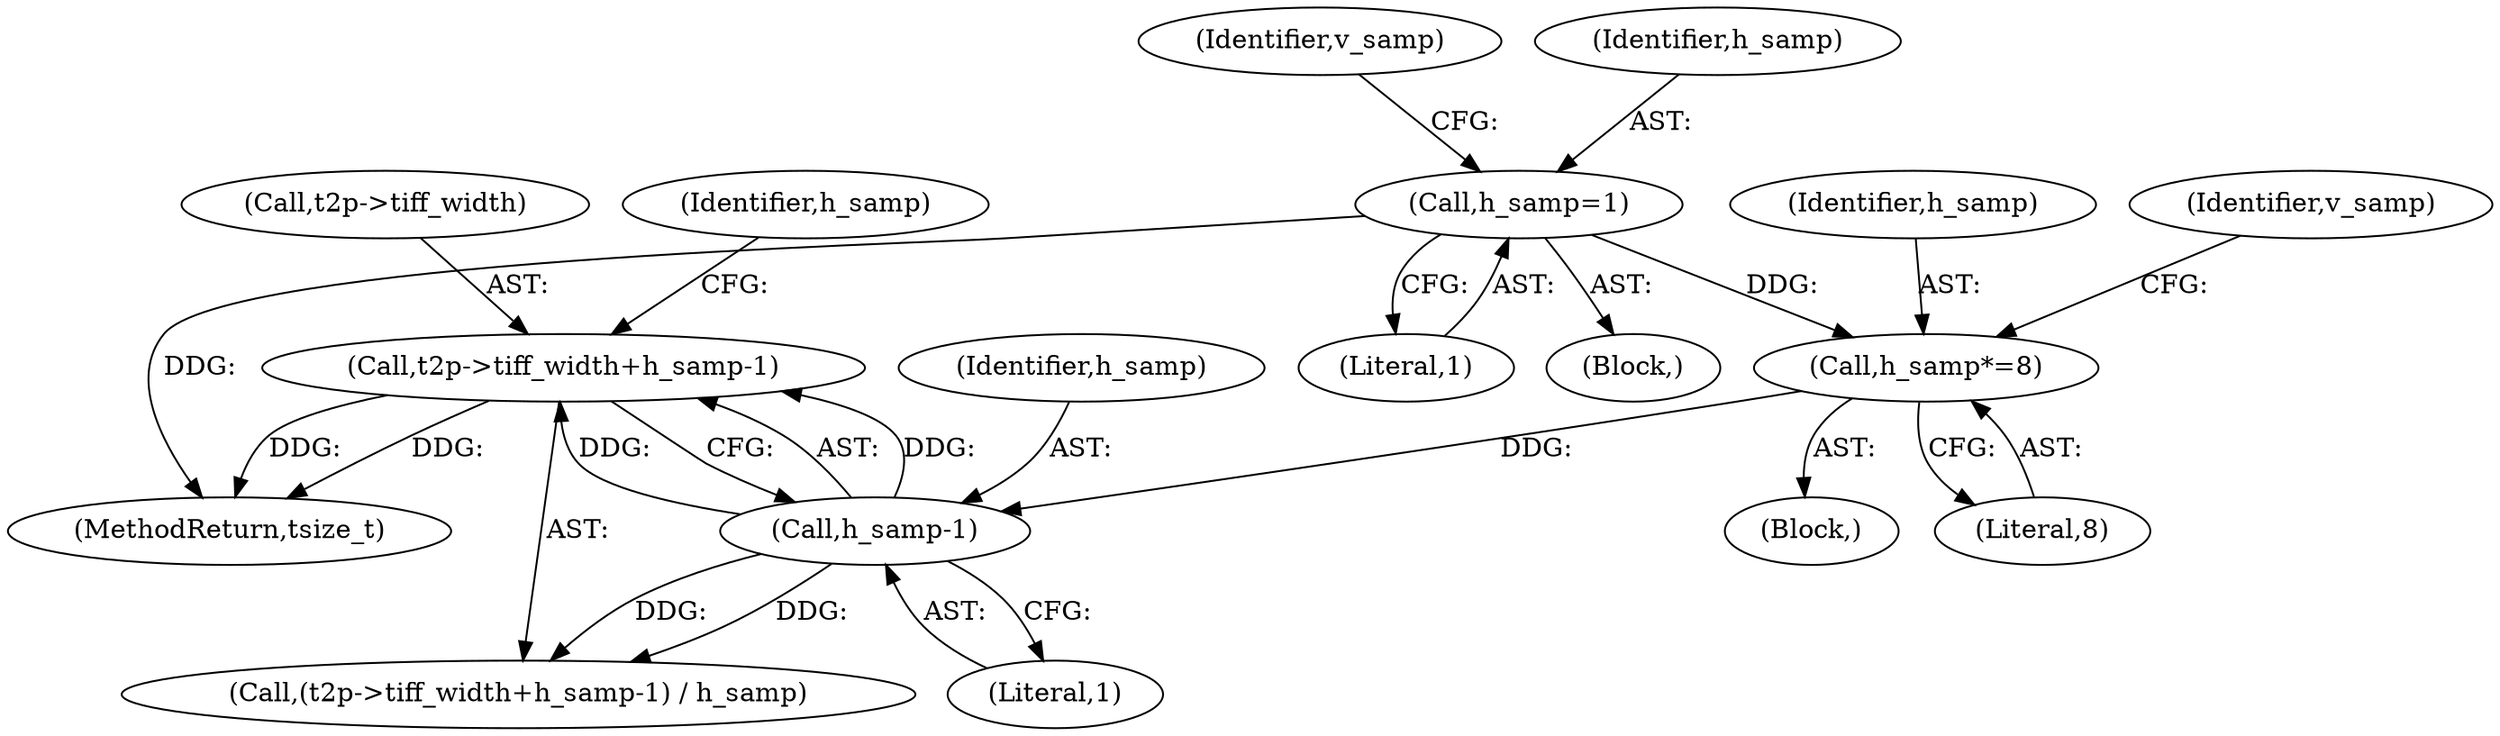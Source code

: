 digraph "0_libtiff_83a4b92815ea04969d494416eaae3d4c6b338e4a#diff-c8b4b355f9b5c06d585b23138e1c185f_4@pointer" {
"1000521" [label="(Call,t2p->tiff_width+h_samp-1)"];
"1000525" [label="(Call,h_samp-1)"];
"1000512" [label="(Call,h_samp*=8)"];
"1000161" [label="(Call,h_samp=1)"];
"1000107" [label="(Block,)"];
"1000522" [label="(Call,t2p->tiff_width)"];
"1000525" [label="(Call,h_samp-1)"];
"1000449" [label="(Block,)"];
"1000166" [label="(Identifier,v_samp)"];
"1000526" [label="(Identifier,h_samp)"];
"1000162" [label="(Identifier,h_samp)"];
"1000521" [label="(Call,t2p->tiff_width+h_samp-1)"];
"1001945" [label="(MethodReturn,tsize_t)"];
"1000512" [label="(Call,h_samp*=8)"];
"1000527" [label="(Literal,1)"];
"1000514" [label="(Literal,8)"];
"1000520" [label="(Call,(t2p->tiff_width+h_samp-1) / h_samp)"];
"1000513" [label="(Identifier,h_samp)"];
"1000161" [label="(Call,h_samp=1)"];
"1000528" [label="(Identifier,h_samp)"];
"1000163" [label="(Literal,1)"];
"1000516" [label="(Identifier,v_samp)"];
"1000521" -> "1000520"  [label="AST: "];
"1000521" -> "1000525"  [label="CFG: "];
"1000522" -> "1000521"  [label="AST: "];
"1000525" -> "1000521"  [label="AST: "];
"1000528" -> "1000521"  [label="CFG: "];
"1000521" -> "1001945"  [label="DDG: "];
"1000521" -> "1001945"  [label="DDG: "];
"1000525" -> "1000521"  [label="DDG: "];
"1000525" -> "1000521"  [label="DDG: "];
"1000525" -> "1000527"  [label="CFG: "];
"1000526" -> "1000525"  [label="AST: "];
"1000527" -> "1000525"  [label="AST: "];
"1000525" -> "1000520"  [label="DDG: "];
"1000525" -> "1000520"  [label="DDG: "];
"1000512" -> "1000525"  [label="DDG: "];
"1000512" -> "1000449"  [label="AST: "];
"1000512" -> "1000514"  [label="CFG: "];
"1000513" -> "1000512"  [label="AST: "];
"1000514" -> "1000512"  [label="AST: "];
"1000516" -> "1000512"  [label="CFG: "];
"1000161" -> "1000512"  [label="DDG: "];
"1000161" -> "1000107"  [label="AST: "];
"1000161" -> "1000163"  [label="CFG: "];
"1000162" -> "1000161"  [label="AST: "];
"1000163" -> "1000161"  [label="AST: "];
"1000166" -> "1000161"  [label="CFG: "];
"1000161" -> "1001945"  [label="DDG: "];
}
